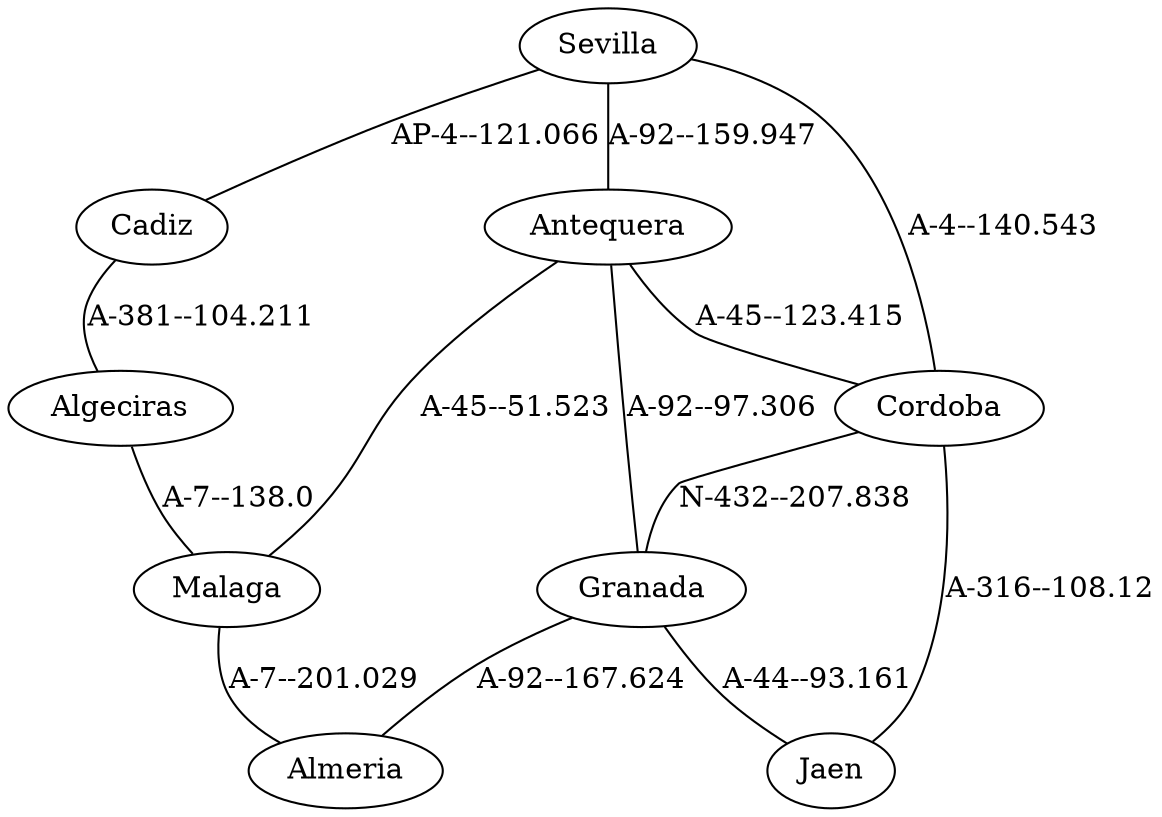 strict graph G {
  1 [ label="Sevilla" ];
  2 [ label="Granada" ];
  3 [ label="Cadiz" ];
  4 [ label="Cordoba" ];
  5 [ label="Malaga" ];
  6 [ label="Antequera" ];
  7 [ label="Almeria" ];
  8 [ label="Jaen" ];
  9 [ label="Algeciras" ];
  1 -- 4 [ label="A-4--140.543" ];
  1 -- 3 [ label="AP-4--121.066" ];
  1 -- 6 [ label="A-92--159.947" ];
  6 -- 2 [ label="A-92--97.306" ];
  6 -- 5 [ label="A-45--51.523" ];
  6 -- 4 [ label="A-45--123.415" ];
  5 -- 7 [ label="A-7--201.029" ];
  4 -- 8 [ label="A-316--108.12" ];
  4 -- 2 [ label="N-432--207.838" ];
  2 -- 7 [ label="A-92--167.624" ];
  2 -- 8 [ label="A-44--93.161" ];
  3 -- 9 [ label="A-381--104.211" ];
  9 -- 5 [ label="A-7--138.0" ];
}
